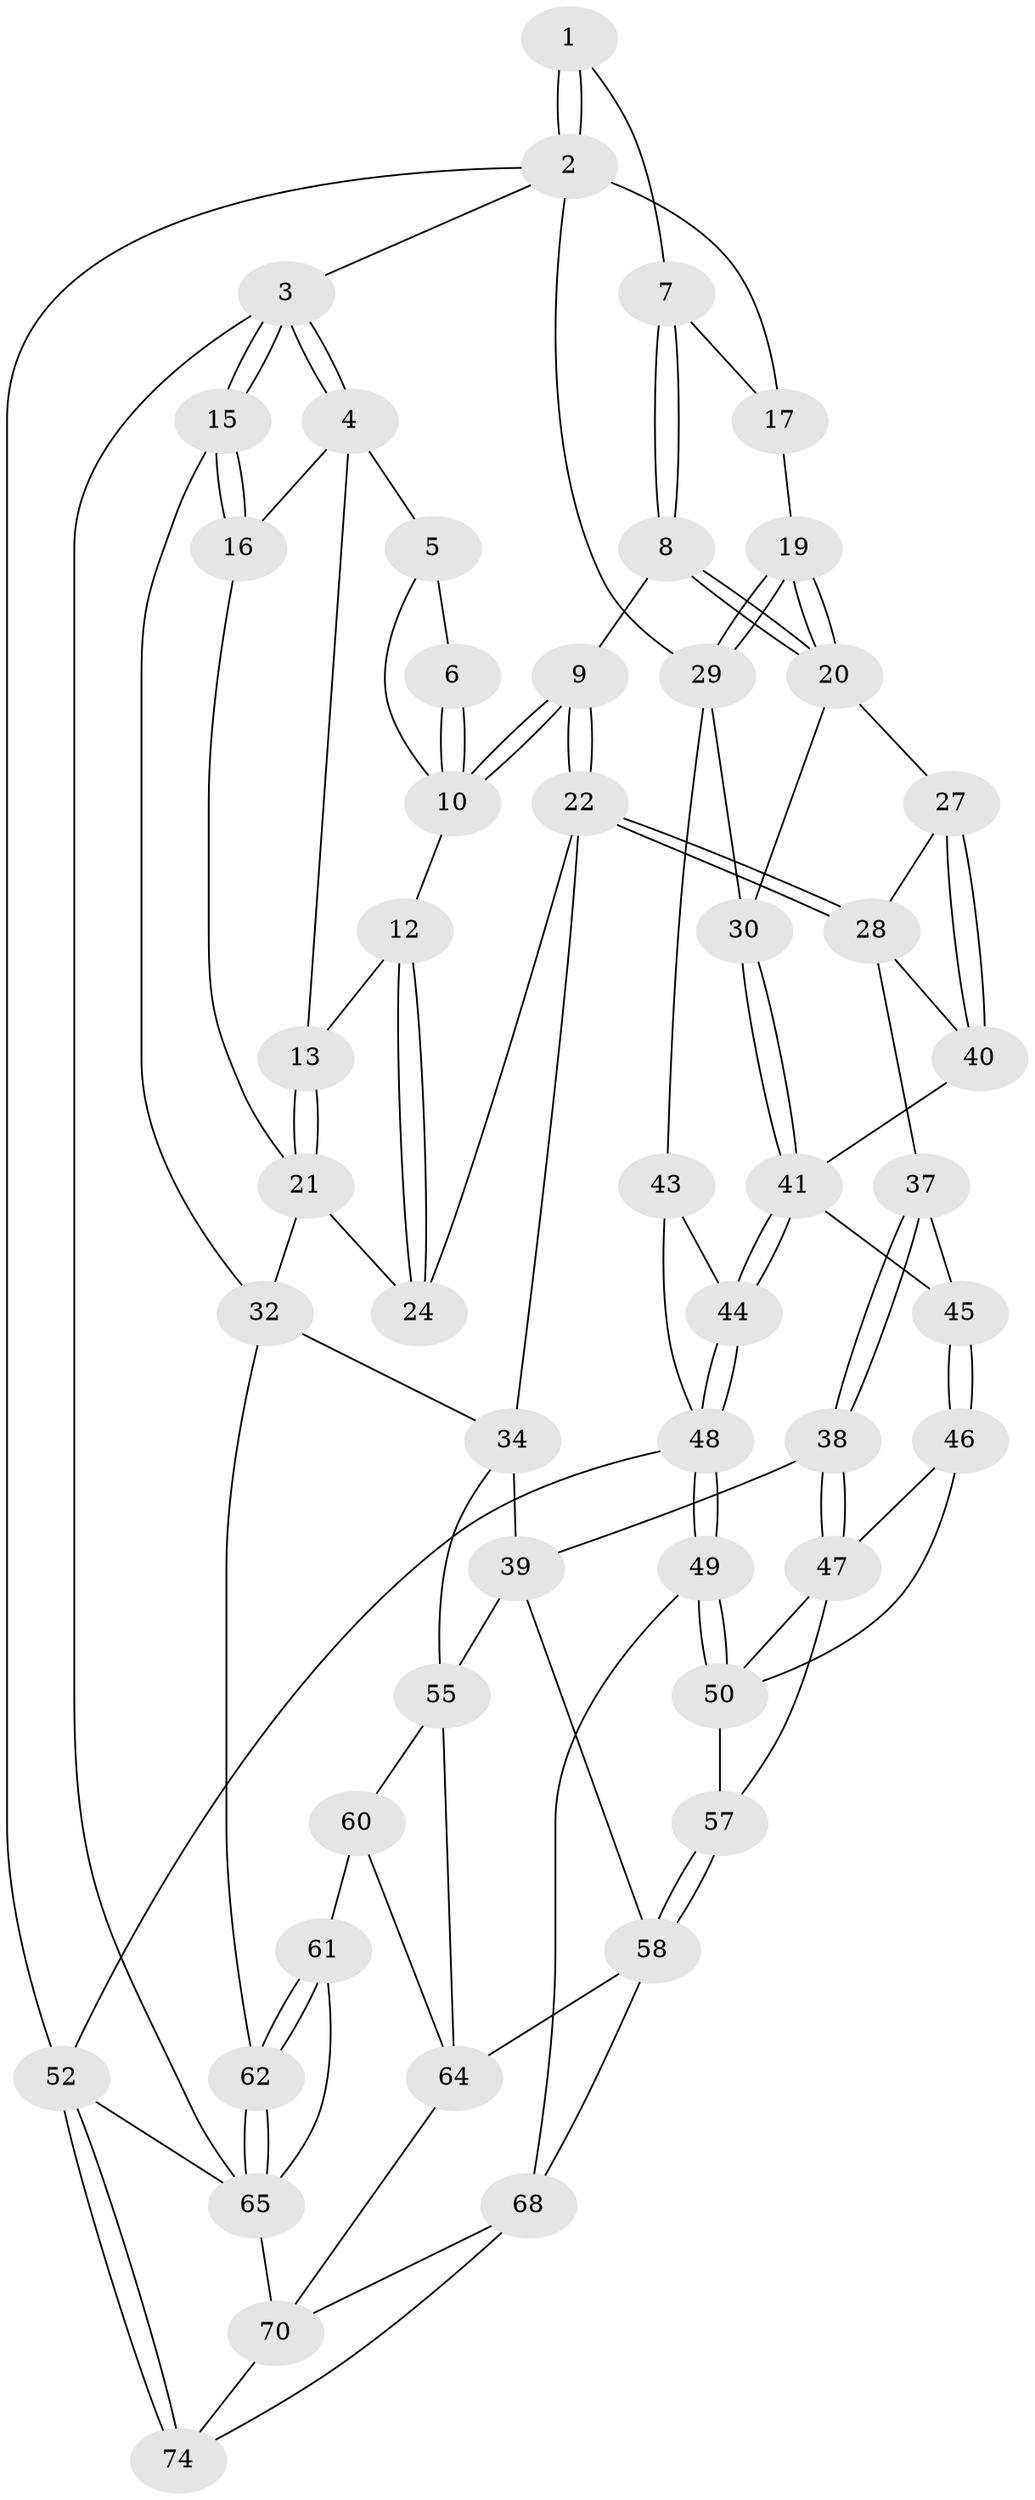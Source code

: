// Generated by graph-tools (version 1.1) at 2025/24/03/03/25 07:24:36]
// undirected, 51 vertices, 115 edges
graph export_dot {
graph [start="1"]
  node [color=gray90,style=filled];
  1 [pos="+0.7768698771648902+0"];
  2 [pos="+1+0",super="+18"];
  3 [pos="+0+0"];
  4 [pos="+0.26744925474933384+0",super="+14"];
  5 [pos="+0.29523768366824393+0"];
  6 [pos="+0.5446220062623632+0"];
  7 [pos="+0.78032140424552+0.08011245938891015"];
  8 [pos="+0.7271087125997313+0.14038890292420608"];
  9 [pos="+0.667234538866273+0.14505283434609287"];
  10 [pos="+0.6283525227118423+0.12023879556607912",super="+11"];
  12 [pos="+0.3310323314125611+0.008475768961139708"];
  13 [pos="+0.13576577930150188+0.1881944494191952"];
  15 [pos="+0+0.1715579801327146"];
  16 [pos="+0+0.1607499163992024"];
  17 [pos="+0.9296504394379342+0.13309323452033364"];
  19 [pos="+0.8670061252866751+0.29938251081918976"];
  20 [pos="+0.7457141203190152+0.22380959542274703",super="+26"];
  21 [pos="+0.1175059239095614+0.2948094461656348",super="+25"];
  22 [pos="+0.5356008649470052+0.26685911865568085",super="+23"];
  24 [pos="+0.3724029727653821+0.22753455550015173"];
  27 [pos="+0.6962216565183428+0.3396354935680611"];
  28 [pos="+0.5691433340065462+0.32543486563191387",super="+36"];
  29 [pos="+0.8948895357283098+0.3434082066741341",super="+31"];
  30 [pos="+0.8539500531601965+0.4080503548007683"];
  32 [pos="+0.08241983741334363+0.4403183996738665",super="+33"];
  34 [pos="+0.3367957865868405+0.4584497845186141",super="+35"];
  37 [pos="+0.5378036009796077+0.43874758143993736"];
  38 [pos="+0.4460104082960112+0.49593411874608667"];
  39 [pos="+0.40496438057789214+0.49139333221603854",super="+54"];
  40 [pos="+0.7235225871562544+0.4292522215639561"];
  41 [pos="+0.8226338293525505+0.4791466979950635",super="+42"];
  43 [pos="+1+0.36002698551678497"];
  44 [pos="+0.8460867810235478+0.5150798674693958"];
  45 [pos="+0.6720395709962469+0.4946724158916505"];
  46 [pos="+0.6591168028541552+0.5239970853667013"];
  47 [pos="+0.5308777117535058+0.5840347686132861",super="+56"];
  48 [pos="+0.908328276833465+0.7656791749358834",super="+53"];
  49 [pos="+0.7718726802731071+0.7546242960064619"];
  50 [pos="+0.7054824951682744+0.7000071183061468",super="+51"];
  52 [pos="+1+1"];
  55 [pos="+0.22779438299352855+0.6288832517256436",super="+59"];
  57 [pos="+0.5157313207255457+0.6922346097570707"];
  58 [pos="+0.453538365217197+0.7676494971380238",super="+63"];
  60 [pos="+0.2076949760906726+0.6886723847411166",super="+67"];
  61 [pos="+0.024663889088366562+0.7757948207782966",super="+71"];
  62 [pos="+0+0.7728371163423007"];
  64 [pos="+0.38709898817779514+0.8025828501549122",super="+66"];
  65 [pos="+0+1",super="+73"];
  68 [pos="+0.5642154260803119+0.8704290267727204",super="+69"];
  70 [pos="+0.3673852573144914+0.8943004131616094",super="+72"];
  74 [pos="+0.5693703174352259+1"];
  1 -- 2;
  1 -- 2;
  1 -- 7;
  2 -- 3;
  2 -- 52;
  2 -- 17;
  2 -- 29;
  3 -- 4;
  3 -- 4;
  3 -- 15;
  3 -- 15;
  3 -- 65;
  4 -- 5;
  4 -- 16;
  4 -- 13;
  5 -- 6;
  5 -- 10;
  6 -- 10;
  6 -- 10;
  7 -- 8;
  7 -- 8;
  7 -- 17;
  8 -- 9;
  8 -- 20;
  8 -- 20;
  9 -- 10;
  9 -- 10;
  9 -- 22;
  9 -- 22;
  10 -- 12;
  12 -- 13;
  12 -- 24;
  12 -- 24;
  13 -- 21;
  13 -- 21;
  15 -- 16;
  15 -- 16;
  15 -- 32;
  16 -- 21;
  17 -- 19;
  19 -- 20;
  19 -- 20;
  19 -- 29;
  19 -- 29;
  20 -- 27;
  20 -- 30;
  21 -- 24;
  21 -- 32;
  22 -- 28;
  22 -- 28;
  22 -- 24;
  22 -- 34;
  27 -- 28;
  27 -- 40;
  27 -- 40;
  28 -- 40;
  28 -- 37;
  29 -- 30;
  29 -- 43;
  30 -- 41;
  30 -- 41;
  32 -- 34;
  32 -- 62;
  34 -- 39;
  34 -- 55;
  37 -- 38;
  37 -- 38;
  37 -- 45;
  38 -- 39;
  38 -- 47;
  38 -- 47;
  39 -- 58;
  39 -- 55;
  40 -- 41;
  41 -- 44;
  41 -- 44;
  41 -- 45;
  43 -- 44;
  43 -- 48;
  44 -- 48;
  44 -- 48;
  45 -- 46;
  45 -- 46;
  46 -- 47;
  46 -- 50;
  47 -- 57;
  47 -- 50;
  48 -- 49;
  48 -- 49;
  48 -- 52;
  49 -- 50;
  49 -- 50;
  49 -- 68;
  50 -- 57;
  52 -- 74;
  52 -- 74;
  52 -- 65;
  55 -- 64;
  55 -- 60;
  57 -- 58;
  57 -- 58;
  58 -- 64;
  58 -- 68;
  60 -- 61 [weight=2];
  60 -- 64;
  61 -- 62;
  61 -- 62;
  61 -- 65;
  62 -- 65;
  62 -- 65;
  64 -- 70;
  65 -- 70;
  68 -- 74;
  68 -- 70;
  70 -- 74;
}
